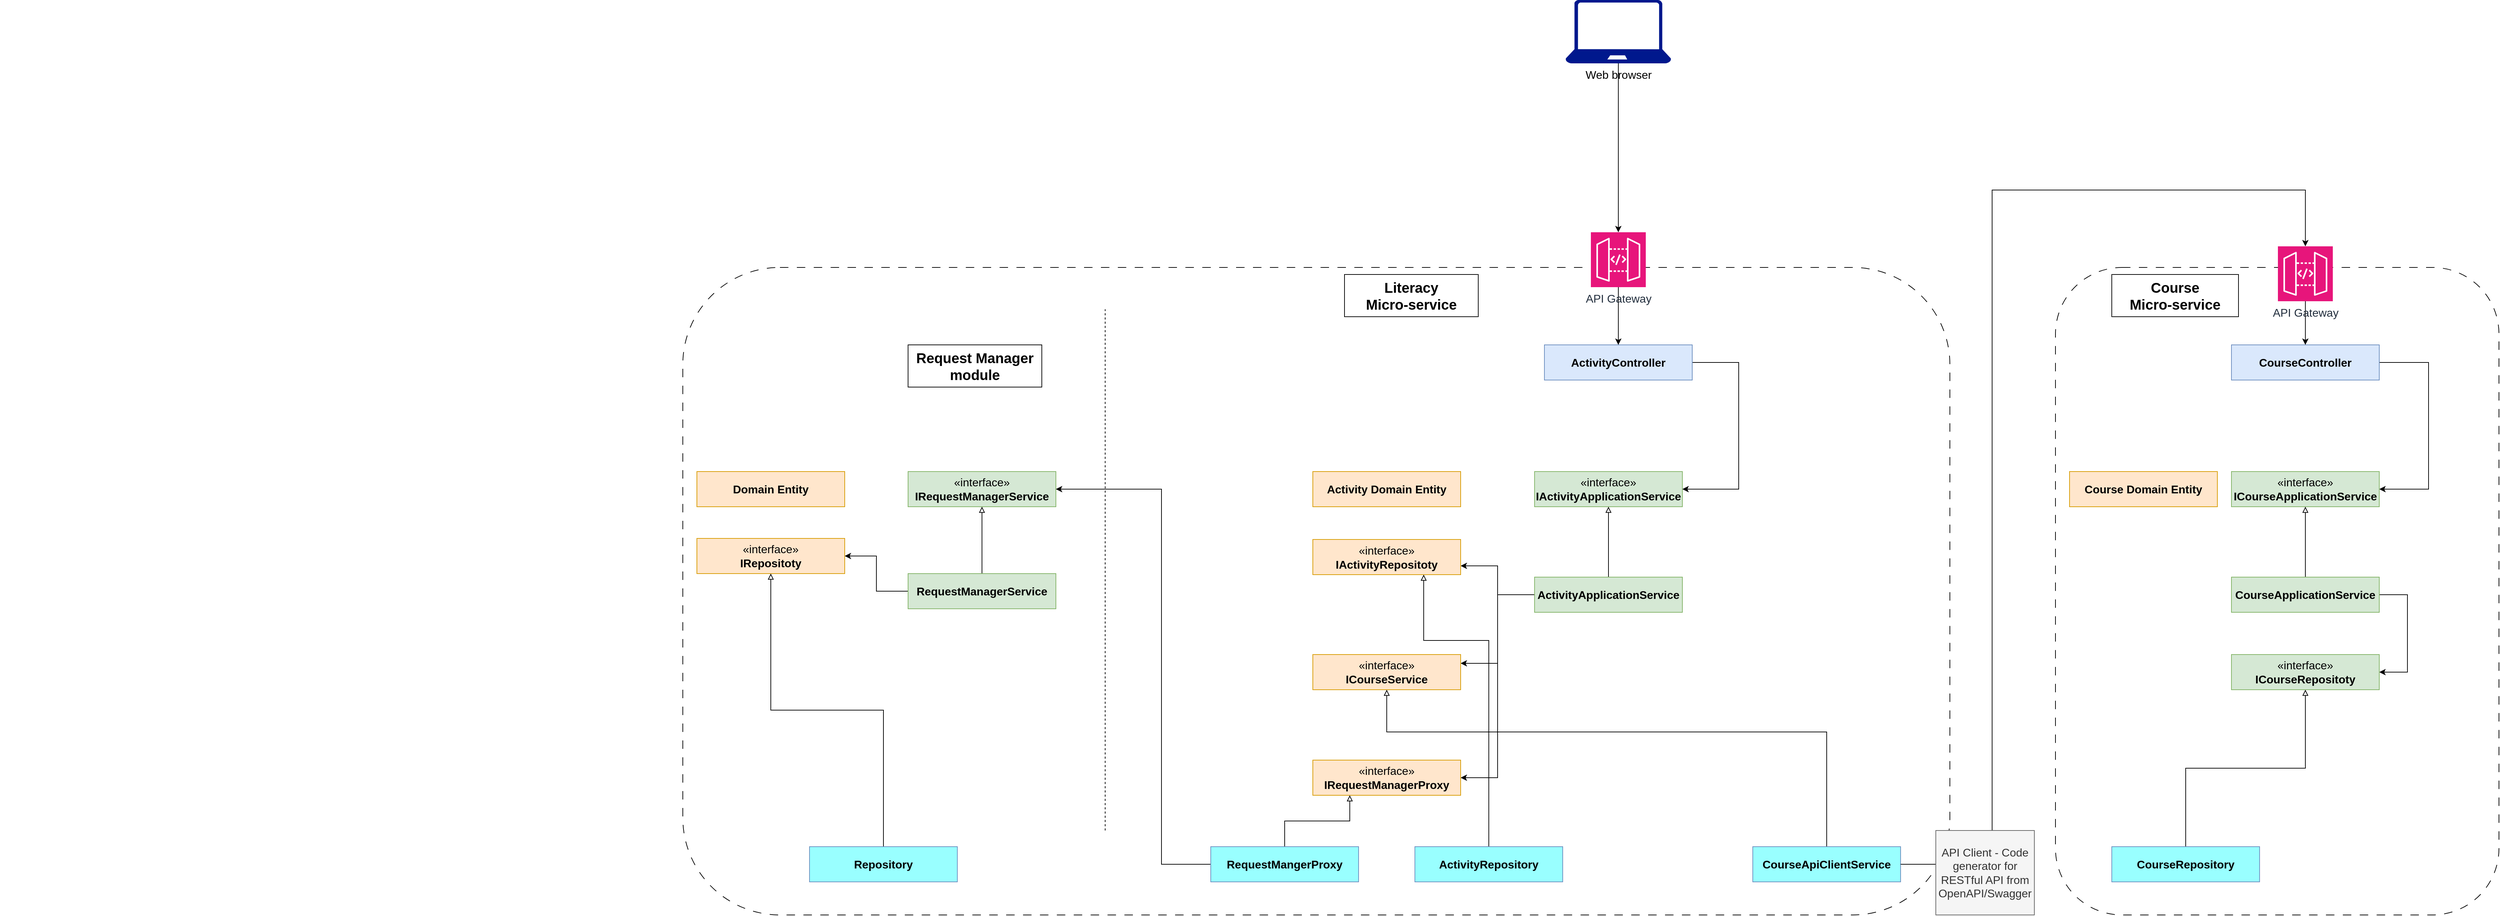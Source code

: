 <mxfile version="24.7.17">
  <diagram name="Page-1" id="AGF9NHbUH6Ofzl98z9HV">
    <mxGraphModel dx="3245" dy="2389" grid="1" gridSize="10" guides="1" tooltips="1" connect="1" arrows="1" fold="1" page="1" pageScale="1" pageWidth="827" pageHeight="1169" math="0" shadow="0">
      <root>
        <mxCell id="0" />
        <mxCell id="1" parent="0" />
        <mxCell id="f0mhsGFnPGD-ZUsEIgDA-32" value="" style="rounded=1;whiteSpace=wrap;html=1;dashed=1;dashPattern=12 12;fillColor=default;" parent="1" vertex="1">
          <mxGeometry x="50" y="10" width="1800" height="920" as="geometry" />
        </mxCell>
        <mxCell id="f0mhsGFnPGD-ZUsEIgDA-2" value="" style="shape=image;verticalLabelPosition=bottom;labelBackgroundColor=default;verticalAlign=top;aspect=fixed;imageAspect=0;image=https://blog.ndepend.com/wp-content/uploads/Clean-Architecture-Diagram-Asp-Net.png;" parent="1" vertex="1">
          <mxGeometry x="-920" y="10" width="848" height="823" as="geometry" />
        </mxCell>
        <mxCell id="f0mhsGFnPGD-ZUsEIgDA-4" value="«interface»&lt;br style=&quot;font-size: 16px;&quot;&gt;&lt;b style=&quot;font-size: 16px;&quot;&gt;IActivityApplicationService&lt;/b&gt;" style="html=1;whiteSpace=wrap;fillColor=#d5e8d4;strokeColor=#82b366;fontSize=16;" parent="1" vertex="1">
          <mxGeometry x="1260" y="300" width="210" height="50" as="geometry" />
        </mxCell>
        <mxCell id="f0mhsGFnPGD-ZUsEIgDA-6" style="edgeStyle=orthogonalEdgeStyle;rounded=0;orthogonalLoop=1;jettySize=auto;html=1;entryX=0.5;entryY=1;entryDx=0;entryDy=0;endArrow=block;endFill=0;" parent="1" source="f0mhsGFnPGD-ZUsEIgDA-5" target="f0mhsGFnPGD-ZUsEIgDA-4" edge="1">
          <mxGeometry relative="1" as="geometry" />
        </mxCell>
        <mxCell id="f0mhsGFnPGD-ZUsEIgDA-20" style="edgeStyle=orthogonalEdgeStyle;rounded=0;orthogonalLoop=1;jettySize=auto;html=1;entryX=1;entryY=0.25;entryDx=0;entryDy=0;" parent="1" source="f0mhsGFnPGD-ZUsEIgDA-5" target="f0mhsGFnPGD-ZUsEIgDA-17" edge="1">
          <mxGeometry relative="1" as="geometry">
            <Array as="points" />
          </mxGeometry>
        </mxCell>
        <mxCell id="udiEMu_2V9RWAuFKlMfM-8" style="edgeStyle=orthogonalEdgeStyle;rounded=0;orthogonalLoop=1;jettySize=auto;html=1;entryX=1;entryY=0.75;entryDx=0;entryDy=0;" edge="1" parent="1" source="f0mhsGFnPGD-ZUsEIgDA-5" target="f0mhsGFnPGD-ZUsEIgDA-11">
          <mxGeometry relative="1" as="geometry" />
        </mxCell>
        <mxCell id="udiEMu_2V9RWAuFKlMfM-9" style="edgeStyle=orthogonalEdgeStyle;rounded=0;orthogonalLoop=1;jettySize=auto;html=1;entryX=1;entryY=0.5;entryDx=0;entryDy=0;" edge="1" parent="1" source="f0mhsGFnPGD-ZUsEIgDA-5" target="udiEMu_2V9RWAuFKlMfM-1">
          <mxGeometry relative="1" as="geometry" />
        </mxCell>
        <mxCell id="f0mhsGFnPGD-ZUsEIgDA-5" value="ActivityApplicationService" style="html=1;whiteSpace=wrap;fillColor=#d5e8d4;strokeColor=#82b366;fontStyle=1;fontSize=16;" parent="1" vertex="1">
          <mxGeometry x="1260" y="450" width="210" height="50" as="geometry" />
        </mxCell>
        <mxCell id="f0mhsGFnPGD-ZUsEIgDA-7" value="Literacy&lt;br style=&quot;font-size: 20px;&quot;&gt;Micro-service" style="rounded=0;whiteSpace=wrap;html=1;fontStyle=1;fontSize=20;" parent="1" vertex="1">
          <mxGeometry x="990" y="20" width="190" height="60" as="geometry" />
        </mxCell>
        <mxCell id="f0mhsGFnPGD-ZUsEIgDA-9" value="&lt;b style=&quot;font-size: 16px;&quot;&gt;Activity Domain Entity&lt;/b&gt;" style="html=1;whiteSpace=wrap;fillColor=#ffe6cc;strokeColor=#d79b00;fontSize=16;" parent="1" vertex="1">
          <mxGeometry x="945" y="300" width="210" height="50" as="geometry" />
        </mxCell>
        <mxCell id="f0mhsGFnPGD-ZUsEIgDA-11" value="«interface»&lt;br style=&quot;font-size: 16px;&quot;&gt;&lt;b style=&quot;font-size: 16px;&quot;&gt;IActivityRepositoty&lt;/b&gt;" style="html=1;whiteSpace=wrap;fillColor=#ffe6cc;strokeColor=#d79b00;fontSize=16;" parent="1" vertex="1">
          <mxGeometry x="945" y="396.5" width="210" height="50" as="geometry" />
        </mxCell>
        <mxCell id="f0mhsGFnPGD-ZUsEIgDA-14" style="edgeStyle=orthogonalEdgeStyle;rounded=0;orthogonalLoop=1;jettySize=auto;html=1;entryX=0.75;entryY=1;entryDx=0;entryDy=0;endArrow=block;endFill=0;" parent="1" source="f0mhsGFnPGD-ZUsEIgDA-13" target="f0mhsGFnPGD-ZUsEIgDA-11" edge="1">
          <mxGeometry relative="1" as="geometry">
            <Array as="points">
              <mxPoint x="1195" y="540" />
              <mxPoint x="1103" y="540" />
            </Array>
          </mxGeometry>
        </mxCell>
        <mxCell id="f0mhsGFnPGD-ZUsEIgDA-13" value="ActivityRepository" style="html=1;whiteSpace=wrap;fillColor=#99FFFF;strokeColor=#6c8ebf;fontStyle=1;fontSize=16;" parent="1" vertex="1">
          <mxGeometry x="1090" y="833" width="210" height="50" as="geometry" />
        </mxCell>
        <mxCell id="f0mhsGFnPGD-ZUsEIgDA-38" style="edgeStyle=orthogonalEdgeStyle;rounded=0;orthogonalLoop=1;jettySize=auto;html=1;entryX=1;entryY=0.5;entryDx=0;entryDy=0;" parent="1" source="f0mhsGFnPGD-ZUsEIgDA-15" target="f0mhsGFnPGD-ZUsEIgDA-4" edge="1">
          <mxGeometry relative="1" as="geometry">
            <Array as="points">
              <mxPoint x="1550" y="145" />
              <mxPoint x="1550" y="325" />
            </Array>
          </mxGeometry>
        </mxCell>
        <mxCell id="f0mhsGFnPGD-ZUsEIgDA-15" value="ActivityController" style="html=1;whiteSpace=wrap;fillColor=#dae8fc;strokeColor=#6c8ebf;fontStyle=1;fontSize=16;" parent="1" vertex="1">
          <mxGeometry x="1274" y="120" width="210" height="50" as="geometry" />
        </mxCell>
        <mxCell id="f0mhsGFnPGD-ZUsEIgDA-17" value="«interface»&lt;br style=&quot;font-size: 16px;&quot;&gt;&lt;b style=&quot;font-size: 16px;&quot;&gt;ICourseService&lt;/b&gt;" style="html=1;whiteSpace=wrap;fillColor=#ffe6cc;strokeColor=#d79b00;fontSize=16;" parent="1" vertex="1">
          <mxGeometry x="945" y="560" width="210" height="50" as="geometry" />
        </mxCell>
        <mxCell id="f0mhsGFnPGD-ZUsEIgDA-19" style="edgeStyle=orthogonalEdgeStyle;rounded=0;orthogonalLoop=1;jettySize=auto;html=1;entryX=0.5;entryY=1;entryDx=0;entryDy=0;endArrow=block;endFill=0;" parent="1" source="f0mhsGFnPGD-ZUsEIgDA-18" target="f0mhsGFnPGD-ZUsEIgDA-17" edge="1">
          <mxGeometry relative="1" as="geometry">
            <Array as="points">
              <mxPoint x="1675" y="670" />
              <mxPoint x="1050" y="670" />
            </Array>
          </mxGeometry>
        </mxCell>
        <mxCell id="f0mhsGFnPGD-ZUsEIgDA-18" value="CourseApiClientService" style="html=1;whiteSpace=wrap;fillColor=#99FFFF;strokeColor=#6c8ebf;fontStyle=1;fontSize=16;" parent="1" vertex="1">
          <mxGeometry x="1570" y="833" width="210" height="50" as="geometry" />
        </mxCell>
        <mxCell id="f0mhsGFnPGD-ZUsEIgDA-31" style="edgeStyle=orthogonalEdgeStyle;rounded=0;orthogonalLoop=1;jettySize=auto;html=1;entryX=0.5;entryY=0;entryDx=0;entryDy=0;entryPerimeter=0;" parent="1" source="f0mhsGFnPGD-ZUsEIgDA-18" target="f0mhsGFnPGD-ZUsEIgDA-34" edge="1">
          <mxGeometry relative="1" as="geometry">
            <mxPoint x="1894" y="861" as="targetPoint" />
            <Array as="points">
              <mxPoint x="1910" y="858" />
              <mxPoint x="1910" y="-100" />
              <mxPoint x="2355" y="-100" />
            </Array>
          </mxGeometry>
        </mxCell>
        <mxCell id="f0mhsGFnPGD-ZUsEIgDA-33" value="" style="group;fontSize=20;" parent="1" vertex="1" connectable="0">
          <mxGeometry x="2000" y="10" width="630" height="920" as="geometry" />
        </mxCell>
        <mxCell id="f0mhsGFnPGD-ZUsEIgDA-30" value="" style="rounded=1;whiteSpace=wrap;html=1;dashed=1;dashPattern=12 12;fillColor=default;fontSize=16;" parent="f0mhsGFnPGD-ZUsEIgDA-33" vertex="1">
          <mxGeometry width="630" height="920" as="geometry" />
        </mxCell>
        <mxCell id="f0mhsGFnPGD-ZUsEIgDA-21" value="Course&lt;br style=&quot;font-size: 20px;&quot;&gt;Micro-service" style="rounded=0;whiteSpace=wrap;html=1;fontStyle=1;fontSize=20;" parent="f0mhsGFnPGD-ZUsEIgDA-33" vertex="1">
          <mxGeometry x="80" y="10" width="180" height="60" as="geometry" />
        </mxCell>
        <mxCell id="f0mhsGFnPGD-ZUsEIgDA-39" style="edgeStyle=orthogonalEdgeStyle;rounded=0;orthogonalLoop=1;jettySize=auto;html=1;entryX=1;entryY=0.5;entryDx=0;entryDy=0;fontSize=16;" parent="f0mhsGFnPGD-ZUsEIgDA-33" source="f0mhsGFnPGD-ZUsEIgDA-22" target="f0mhsGFnPGD-ZUsEIgDA-24" edge="1">
          <mxGeometry relative="1" as="geometry">
            <Array as="points">
              <mxPoint x="530" y="135" />
              <mxPoint x="530" y="315" />
            </Array>
          </mxGeometry>
        </mxCell>
        <mxCell id="f0mhsGFnPGD-ZUsEIgDA-22" value="CourseController" style="html=1;whiteSpace=wrap;fillColor=#dae8fc;strokeColor=#6c8ebf;fontStyle=1;fontSize=16;" parent="f0mhsGFnPGD-ZUsEIgDA-33" vertex="1">
          <mxGeometry x="250" y="110" width="210" height="50" as="geometry" />
        </mxCell>
        <mxCell id="f0mhsGFnPGD-ZUsEIgDA-23" value="&lt;b style=&quot;font-size: 16px;&quot;&gt;Course Domain Entity&lt;/b&gt;" style="html=1;whiteSpace=wrap;fillColor=#ffe6cc;strokeColor=#d79b00;fontSize=16;" parent="f0mhsGFnPGD-ZUsEIgDA-33" vertex="1">
          <mxGeometry x="20" y="290" width="210" height="50" as="geometry" />
        </mxCell>
        <mxCell id="f0mhsGFnPGD-ZUsEIgDA-24" value="«interface»&lt;br style=&quot;font-size: 16px;&quot;&gt;&lt;b style=&quot;font-size: 16px;&quot;&gt;ICourseApplicationService&lt;/b&gt;" style="html=1;whiteSpace=wrap;fillColor=#d5e8d4;strokeColor=#82b366;fontSize=16;" parent="f0mhsGFnPGD-ZUsEIgDA-33" vertex="1">
          <mxGeometry x="250" y="290" width="210" height="50" as="geometry" />
        </mxCell>
        <mxCell id="f0mhsGFnPGD-ZUsEIgDA-25" style="edgeStyle=orthogonalEdgeStyle;rounded=0;orthogonalLoop=1;jettySize=auto;html=1;entryX=0.5;entryY=1;entryDx=0;entryDy=0;endArrow=block;endFill=0;fontSize=16;" parent="f0mhsGFnPGD-ZUsEIgDA-33" source="f0mhsGFnPGD-ZUsEIgDA-26" target="f0mhsGFnPGD-ZUsEIgDA-24" edge="1">
          <mxGeometry relative="1" as="geometry" />
        </mxCell>
        <mxCell id="f0mhsGFnPGD-ZUsEIgDA-43" style="edgeStyle=orthogonalEdgeStyle;rounded=0;orthogonalLoop=1;jettySize=auto;html=1;entryX=1;entryY=0.5;entryDx=0;entryDy=0;fontSize=16;" parent="f0mhsGFnPGD-ZUsEIgDA-33" source="f0mhsGFnPGD-ZUsEIgDA-26" target="f0mhsGFnPGD-ZUsEIgDA-27" edge="1">
          <mxGeometry relative="1" as="geometry">
            <Array as="points">
              <mxPoint x="500" y="465" />
              <mxPoint x="500" y="575" />
            </Array>
          </mxGeometry>
        </mxCell>
        <mxCell id="f0mhsGFnPGD-ZUsEIgDA-26" value="CourseApplicationService" style="html=1;whiteSpace=wrap;fillColor=#d5e8d4;strokeColor=#82b366;fontStyle=1;fontSize=16;" parent="f0mhsGFnPGD-ZUsEIgDA-33" vertex="1">
          <mxGeometry x="250" y="440" width="210" height="50" as="geometry" />
        </mxCell>
        <mxCell id="f0mhsGFnPGD-ZUsEIgDA-27" value="«interface»&lt;br style=&quot;font-size: 16px;&quot;&gt;&lt;b style=&quot;font-size: 16px;&quot;&gt;ICourseRepositoty&lt;/b&gt;" style="html=1;whiteSpace=wrap;fillColor=#d5e8d4;strokeColor=#82b366;fontSize=16;" parent="f0mhsGFnPGD-ZUsEIgDA-33" vertex="1">
          <mxGeometry x="250" y="550" width="210" height="50" as="geometry" />
        </mxCell>
        <mxCell id="f0mhsGFnPGD-ZUsEIgDA-28" style="edgeStyle=orthogonalEdgeStyle;rounded=0;orthogonalLoop=1;jettySize=auto;html=1;entryX=0.5;entryY=1;entryDx=0;entryDy=0;endArrow=block;endFill=0;fontSize=16;" parent="f0mhsGFnPGD-ZUsEIgDA-33" source="f0mhsGFnPGD-ZUsEIgDA-29" target="f0mhsGFnPGD-ZUsEIgDA-27" edge="1">
          <mxGeometry relative="1" as="geometry" />
        </mxCell>
        <mxCell id="f0mhsGFnPGD-ZUsEIgDA-29" value="CourseRepository" style="html=1;whiteSpace=wrap;fillColor=#99FFFF;strokeColor=#6c8ebf;fontStyle=1;fontSize=16;" parent="f0mhsGFnPGD-ZUsEIgDA-33" vertex="1">
          <mxGeometry x="80" y="823" width="210" height="50" as="geometry" />
        </mxCell>
        <mxCell id="f0mhsGFnPGD-ZUsEIgDA-35" style="edgeStyle=orthogonalEdgeStyle;rounded=0;orthogonalLoop=1;jettySize=auto;html=1;entryX=0.5;entryY=0;entryDx=0;entryDy=0;fontSize=16;" parent="1" source="f0mhsGFnPGD-ZUsEIgDA-34" target="f0mhsGFnPGD-ZUsEIgDA-22" edge="1">
          <mxGeometry relative="1" as="geometry" />
        </mxCell>
        <mxCell id="f0mhsGFnPGD-ZUsEIgDA-34" value="API Gateway" style="sketch=0;points=[[0,0,0],[0.25,0,0],[0.5,0,0],[0.75,0,0],[1,0,0],[0,1,0],[0.25,1,0],[0.5,1,0],[0.75,1,0],[1,1,0],[0,0.25,0],[0,0.5,0],[0,0.75,0],[1,0.25,0],[1,0.5,0],[1,0.75,0]];outlineConnect=0;fontColor=#232F3E;fillColor=#E7157B;strokeColor=#ffffff;dashed=0;verticalLabelPosition=bottom;verticalAlign=top;align=center;html=1;fontSize=16;fontStyle=0;aspect=fixed;shape=mxgraph.aws4.resourceIcon;resIcon=mxgraph.aws4.api_gateway;" parent="1" vertex="1">
          <mxGeometry x="2316" y="-20" width="78" height="78" as="geometry" />
        </mxCell>
        <mxCell id="f0mhsGFnPGD-ZUsEIgDA-37" style="edgeStyle=orthogonalEdgeStyle;rounded=0;orthogonalLoop=1;jettySize=auto;html=1;entryX=0.5;entryY=0;entryDx=0;entryDy=0;" parent="1" source="f0mhsGFnPGD-ZUsEIgDA-36" target="f0mhsGFnPGD-ZUsEIgDA-15" edge="1">
          <mxGeometry relative="1" as="geometry" />
        </mxCell>
        <mxCell id="f0mhsGFnPGD-ZUsEIgDA-36" value="API Gateway" style="sketch=0;points=[[0,0,0],[0.25,0,0],[0.5,0,0],[0.75,0,0],[1,0,0],[0,1,0],[0.25,1,0],[0.5,1,0],[0.75,1,0],[1,1,0],[0,0.25,0],[0,0.5,0],[0,0.75,0],[1,0.25,0],[1,0.5,0],[1,0.75,0]];outlineConnect=0;fontColor=#232F3E;fillColor=#E7157B;strokeColor=#ffffff;dashed=0;verticalLabelPosition=bottom;verticalAlign=top;align=center;html=1;fontSize=16;fontStyle=0;aspect=fixed;shape=mxgraph.aws4.resourceIcon;resIcon=mxgraph.aws4.api_gateway;" parent="1" vertex="1">
          <mxGeometry x="1340" y="-40" width="78" height="78" as="geometry" />
        </mxCell>
        <mxCell id="f0mhsGFnPGD-ZUsEIgDA-41" style="edgeStyle=orthogonalEdgeStyle;rounded=0;orthogonalLoop=1;jettySize=auto;html=1;" parent="1" source="f0mhsGFnPGD-ZUsEIgDA-40" target="f0mhsGFnPGD-ZUsEIgDA-36" edge="1">
          <mxGeometry relative="1" as="geometry" />
        </mxCell>
        <mxCell id="f0mhsGFnPGD-ZUsEIgDA-40" value="Web browser" style="sketch=0;aspect=fixed;pointerEvents=1;shadow=0;dashed=0;html=1;strokeColor=none;labelPosition=center;verticalLabelPosition=bottom;verticalAlign=top;align=center;fillColor=#00188D;shape=mxgraph.azure.laptop;fontSize=16;" parent="1" vertex="1">
          <mxGeometry x="1304" y="-370" width="150" height="90" as="geometry" />
        </mxCell>
        <mxCell id="f0mhsGFnPGD-ZUsEIgDA-44" value="API Client - Code generator for RESTful API from&lt;br style=&quot;font-size: 16px;&quot;&gt;OpenAPI/Swagger" style="rounded=0;whiteSpace=wrap;html=1;fontSize=16;fillColor=#f5f5f5;strokeColor=#666666;fontColor=#333333;" parent="1" vertex="1">
          <mxGeometry x="1830" y="810" width="140" height="120" as="geometry" />
        </mxCell>
        <mxCell id="udiEMu_2V9RWAuFKlMfM-1" value="«interface»&lt;br style=&quot;font-size: 16px;&quot;&gt;&lt;b style=&quot;font-size: 16px;&quot;&gt;IRequestManagerProxy&lt;/b&gt;" style="html=1;whiteSpace=wrap;fillColor=#ffe6cc;strokeColor=#d79b00;fontSize=16;" vertex="1" parent="1">
          <mxGeometry x="945" y="710" width="210" height="50" as="geometry" />
        </mxCell>
        <mxCell id="udiEMu_2V9RWAuFKlMfM-2" value="«interface»&lt;br style=&quot;font-size: 16px;&quot;&gt;&lt;b style=&quot;font-size: 16px;&quot;&gt;IRequestManagerService&lt;/b&gt;" style="html=1;whiteSpace=wrap;fillColor=#d5e8d4;strokeColor=#82b366;fontSize=16;" vertex="1" parent="1">
          <mxGeometry x="370" y="300" width="210" height="50" as="geometry" />
        </mxCell>
        <mxCell id="udiEMu_2V9RWAuFKlMfM-4" style="edgeStyle=orthogonalEdgeStyle;rounded=0;orthogonalLoop=1;jettySize=auto;html=1;entryX=0.5;entryY=1;entryDx=0;entryDy=0;endArrow=block;endFill=0;" edge="1" parent="1" source="udiEMu_2V9RWAuFKlMfM-3" target="udiEMu_2V9RWAuFKlMfM-2">
          <mxGeometry relative="1" as="geometry" />
        </mxCell>
        <mxCell id="udiEMu_2V9RWAuFKlMfM-16" style="edgeStyle=orthogonalEdgeStyle;rounded=0;orthogonalLoop=1;jettySize=auto;html=1;entryX=1;entryY=0.5;entryDx=0;entryDy=0;" edge="1" parent="1" source="udiEMu_2V9RWAuFKlMfM-3" target="udiEMu_2V9RWAuFKlMfM-13">
          <mxGeometry relative="1" as="geometry" />
        </mxCell>
        <mxCell id="udiEMu_2V9RWAuFKlMfM-3" value="RequestManagerService" style="html=1;whiteSpace=wrap;fillColor=#d5e8d4;strokeColor=#82b366;fontStyle=1;fontSize=16;" vertex="1" parent="1">
          <mxGeometry x="370" y="445" width="210" height="50" as="geometry" />
        </mxCell>
        <mxCell id="udiEMu_2V9RWAuFKlMfM-6" style="edgeStyle=orthogonalEdgeStyle;rounded=0;orthogonalLoop=1;jettySize=auto;html=1;entryX=0.25;entryY=1;entryDx=0;entryDy=0;endArrow=block;endFill=0;" edge="1" parent="1" source="udiEMu_2V9RWAuFKlMfM-5" target="udiEMu_2V9RWAuFKlMfM-1">
          <mxGeometry relative="1" as="geometry" />
        </mxCell>
        <mxCell id="udiEMu_2V9RWAuFKlMfM-7" style="edgeStyle=orthogonalEdgeStyle;rounded=0;orthogonalLoop=1;jettySize=auto;html=1;entryX=1;entryY=0.5;entryDx=0;entryDy=0;" edge="1" parent="1" source="udiEMu_2V9RWAuFKlMfM-5" target="udiEMu_2V9RWAuFKlMfM-2">
          <mxGeometry relative="1" as="geometry">
            <Array as="points">
              <mxPoint x="730" y="858" />
              <mxPoint x="730" y="325" />
            </Array>
          </mxGeometry>
        </mxCell>
        <mxCell id="udiEMu_2V9RWAuFKlMfM-5" value="RequestMangerProxy" style="html=1;whiteSpace=wrap;fillColor=#99FFFF;strokeColor=#6c8ebf;fontStyle=1;fontSize=16;" vertex="1" parent="1">
          <mxGeometry x="800" y="833" width="210" height="50" as="geometry" />
        </mxCell>
        <mxCell id="udiEMu_2V9RWAuFKlMfM-10" value="" style="endArrow=none;dashed=1;html=1;rounded=0;entryX=0.389;entryY=0.054;entryDx=0;entryDy=0;entryPerimeter=0;exitX=0.389;exitY=0.859;exitDx=0;exitDy=0;exitPerimeter=0;" edge="1" parent="1">
          <mxGeometry width="50" height="50" relative="1" as="geometry">
            <mxPoint x="650.0" y="810.0" as="sourcePoint" />
            <mxPoint x="650.0" y="69.4" as="targetPoint" />
          </mxGeometry>
        </mxCell>
        <mxCell id="udiEMu_2V9RWAuFKlMfM-11" value="Request Manager module" style="rounded=0;whiteSpace=wrap;html=1;fontStyle=1;fontSize=20;" vertex="1" parent="1">
          <mxGeometry x="370" y="120" width="190" height="60" as="geometry" />
        </mxCell>
        <mxCell id="udiEMu_2V9RWAuFKlMfM-12" value="&lt;b style=&quot;font-size: 16px;&quot;&gt;Domain Entity&lt;/b&gt;" style="html=1;whiteSpace=wrap;fillColor=#ffe6cc;strokeColor=#d79b00;fontSize=16;" vertex="1" parent="1">
          <mxGeometry x="70" y="300" width="210" height="50" as="geometry" />
        </mxCell>
        <mxCell id="udiEMu_2V9RWAuFKlMfM-13" value="«interface»&lt;br style=&quot;font-size: 16px;&quot;&gt;&lt;b style=&quot;font-size: 16px;&quot;&gt;IRepositoty&lt;/b&gt;" style="html=1;whiteSpace=wrap;fillColor=#ffe6cc;strokeColor=#d79b00;fontSize=16;" vertex="1" parent="1">
          <mxGeometry x="70" y="395" width="210" height="50" as="geometry" />
        </mxCell>
        <mxCell id="udiEMu_2V9RWAuFKlMfM-15" style="edgeStyle=orthogonalEdgeStyle;rounded=0;orthogonalLoop=1;jettySize=auto;html=1;entryX=0.5;entryY=1;entryDx=0;entryDy=0;endArrow=block;endFill=0;" edge="1" parent="1" source="udiEMu_2V9RWAuFKlMfM-14" target="udiEMu_2V9RWAuFKlMfM-13">
          <mxGeometry relative="1" as="geometry" />
        </mxCell>
        <mxCell id="udiEMu_2V9RWAuFKlMfM-14" value="Repository" style="html=1;whiteSpace=wrap;fillColor=#99FFFF;strokeColor=#6c8ebf;fontStyle=1;fontSize=16;" vertex="1" parent="1">
          <mxGeometry x="230" y="833" width="210" height="50" as="geometry" />
        </mxCell>
      </root>
    </mxGraphModel>
  </diagram>
</mxfile>
